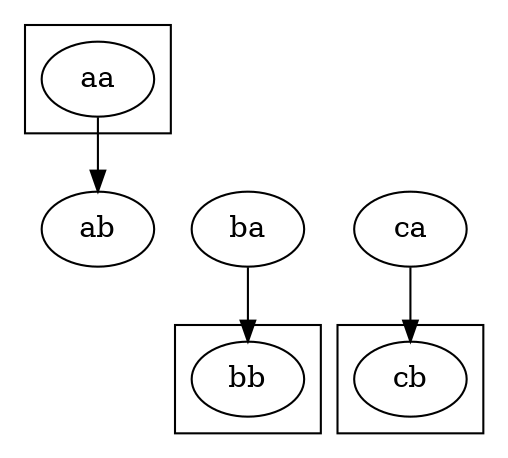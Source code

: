 digraph test {
  {rank=same ab ba ca }
  subgraph clustera {aa ab aa -> ab }
  subgraph clusterb {ba bb ba -> bb }
  subgraph clusterc {ca cb ca -> cb }
}
